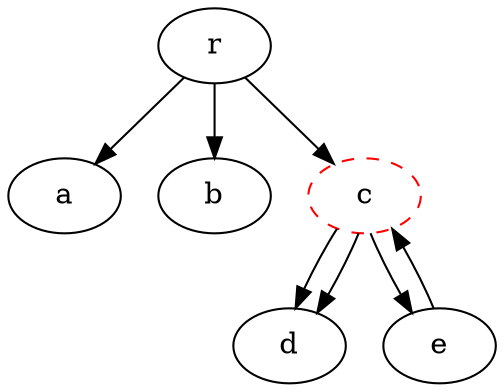 /* script file tree_foldable.gv
   created at Thu Nov 21 11:02:21 2013 */

digraph tree_foldable {
	r -> a
	r -> b
	r -> c
	c -> d
	c -> d
	c -> e
	e -> c
	c [color=red tooltip="foldable!" style="dashed"]
}
